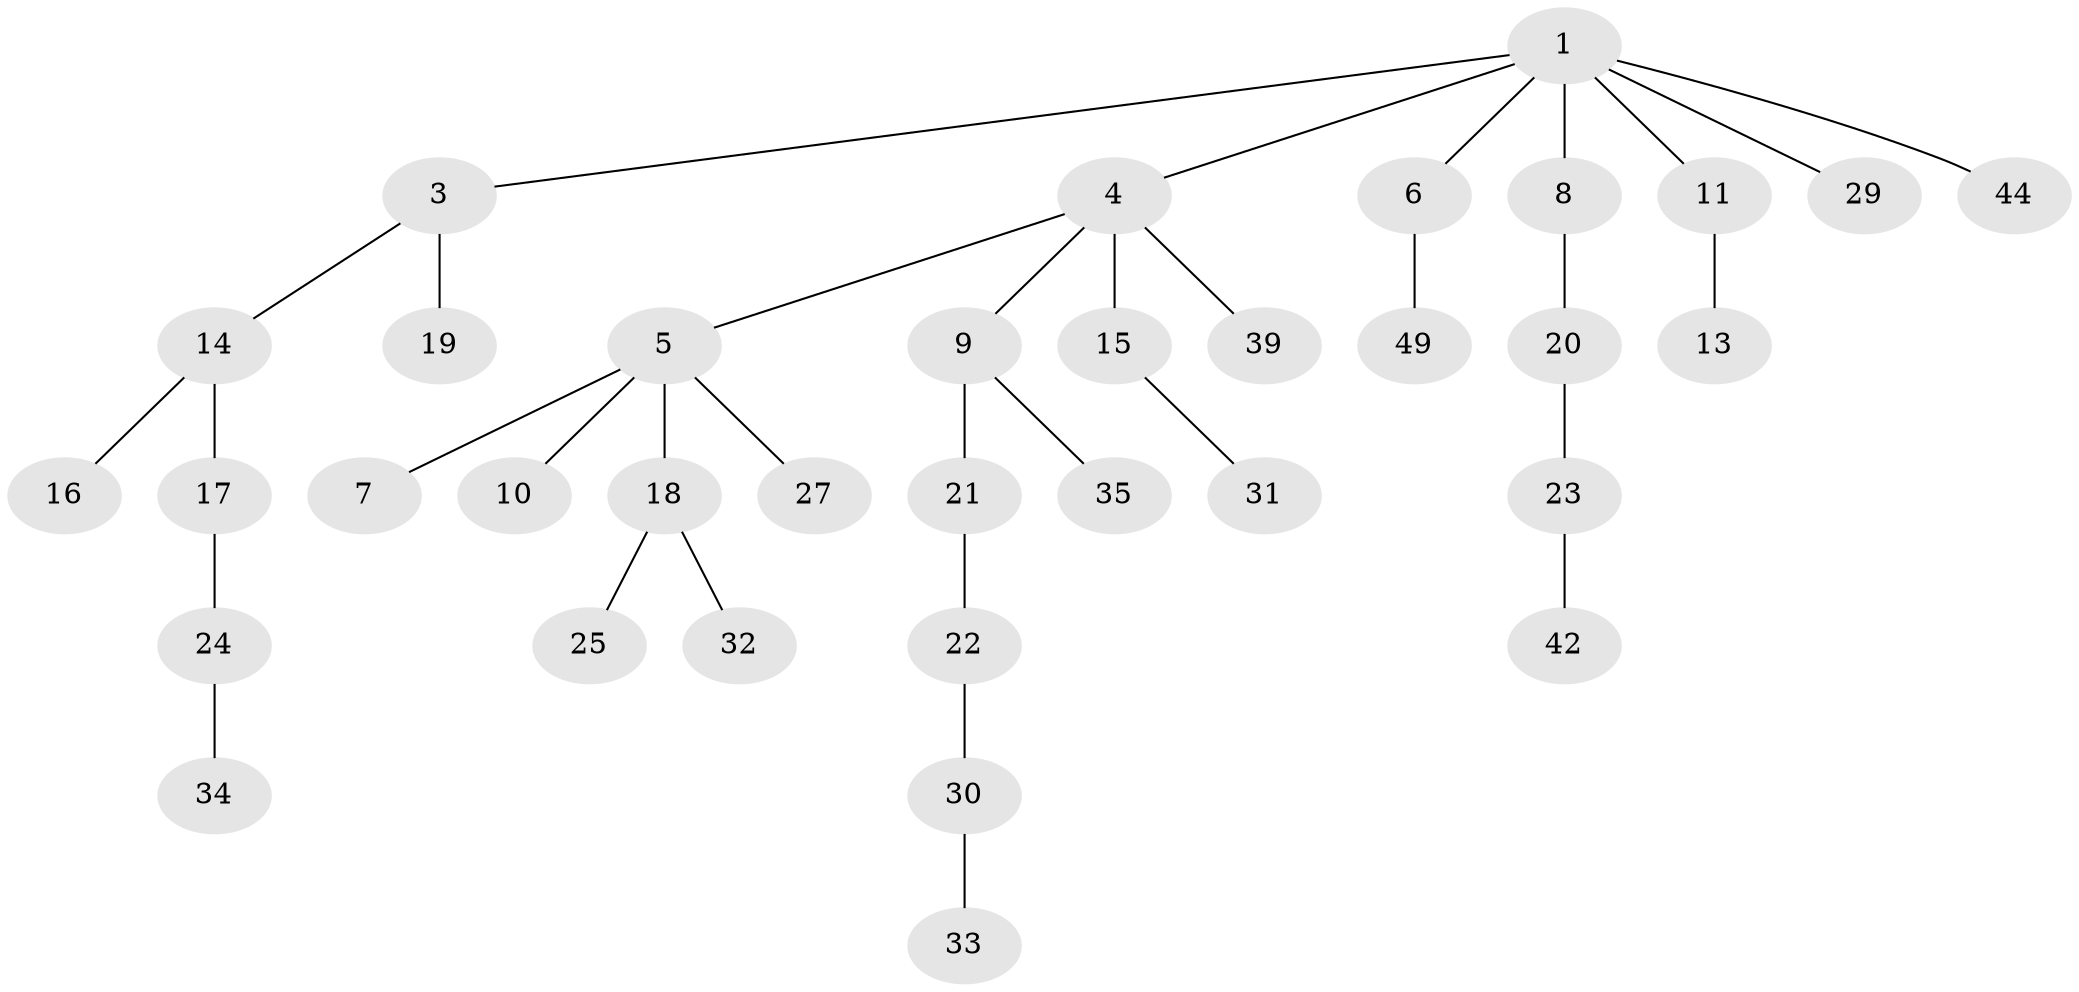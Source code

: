 // original degree distribution, {6: 0.02, 3: 0.12, 5: 0.06, 2: 0.32, 1: 0.46, 4: 0.02}
// Generated by graph-tools (version 1.1) at 2025/19/03/04/25 18:19:07]
// undirected, 35 vertices, 34 edges
graph export_dot {
graph [start="1"]
  node [color=gray90,style=filled];
  1 [super="+2"];
  3;
  4;
  5;
  6;
  7 [super="+12"];
  8;
  9;
  10;
  11;
  13;
  14;
  15;
  16;
  17;
  18 [super="+41+43"];
  19 [super="+36+28"];
  20;
  21;
  22;
  23;
  24;
  25;
  27;
  29 [super="+38"];
  30;
  31;
  32;
  33 [super="+37+46"];
  34;
  35;
  39;
  42;
  44;
  49;
  1 -- 3;
  1 -- 6;
  1 -- 11;
  1 -- 29;
  1 -- 44;
  1 -- 8;
  1 -- 4;
  3 -- 14;
  3 -- 19;
  4 -- 5;
  4 -- 9;
  4 -- 15;
  4 -- 39;
  5 -- 7;
  5 -- 10;
  5 -- 18;
  5 -- 27;
  6 -- 49;
  8 -- 20;
  9 -- 21;
  9 -- 35;
  11 -- 13;
  14 -- 16;
  14 -- 17;
  15 -- 31;
  17 -- 24;
  18 -- 25;
  18 -- 32;
  20 -- 23;
  21 -- 22;
  22 -- 30;
  23 -- 42;
  24 -- 34;
  30 -- 33;
}
